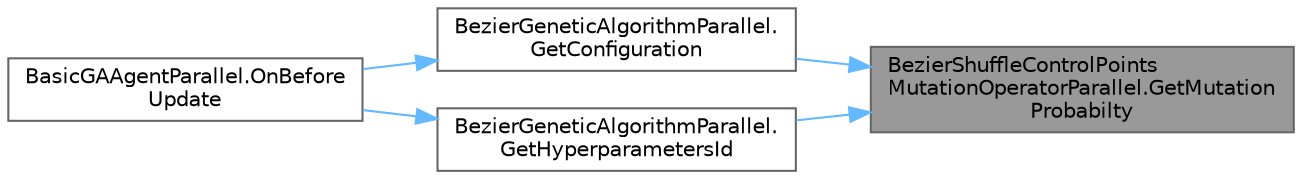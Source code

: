 digraph "BezierShuffleControlPointsMutationOperatorParallel.GetMutationProbabilty"
{
 // LATEX_PDF_SIZE
  bgcolor="transparent";
  edge [fontname=Helvetica,fontsize=10,labelfontname=Helvetica,labelfontsize=10];
  node [fontname=Helvetica,fontsize=10,shape=box,height=0.2,width=0.4];
  rankdir="RL";
  Node1 [id="Node000001",label="BezierShuffleControlPoints\lMutationOperatorParallel.GetMutation\lProbabilty",height=0.2,width=0.4,color="gray40", fillcolor="grey60", style="filled", fontcolor="black",tooltip="Getter for mutation probability."];
  Node1 -> Node2 [id="edge1_Node000001_Node000002",dir="back",color="steelblue1",style="solid",tooltip=" "];
  Node2 [id="Node000002",label="BezierGeneticAlgorithmParallel.\lGetConfiguration",height=0.2,width=0.4,color="grey40", fillcolor="white", style="filled",URL="$struct_bezier_genetic_algorithm_parallel.html#a3c7f4b932f7f029cf12698578ec02a65",tooltip="Creates a string capturing configuration of this GA."];
  Node2 -> Node3 [id="edge2_Node000002_Node000003",dir="back",color="steelblue1",style="solid",tooltip=" "];
  Node3 [id="Node000003",label="BasicGAAgentParallel.OnBefore\lUpdate",height=0.2,width=0.4,color="grey40", fillcolor="white", style="filled",URL="$class_basic_g_a_agent_parallel.html#ad1de461fd921e42f72037b2df6084636",tooltip="Scheduling GA and checking for destination arrival."];
  Node1 -> Node4 [id="edge3_Node000001_Node000004",dir="back",color="steelblue1",style="solid",tooltip=" "];
  Node4 [id="Node000004",label="BezierGeneticAlgorithmParallel.\lGetHyperparametersId",height=0.2,width=0.4,color="grey40", fillcolor="white", style="filled",URL="$struct_bezier_genetic_algorithm_parallel.html#ac7f2753d370f7ed777f0e42399ece872",tooltip="Getter for hyperparameters."];
  Node4 -> Node3 [id="edge4_Node000004_Node000003",dir="back",color="steelblue1",style="solid",tooltip=" "];
}
